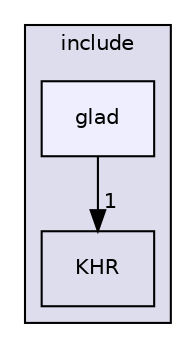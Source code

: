 digraph "include/glad" {
  compound=true
  node [ fontsize="10", fontname="Helvetica"];
  edge [ labelfontsize="10", labelfontname="Helvetica"];
  subgraph clusterdir_d44c64559bbebec7f509842c48db8b23 {
    graph [ bgcolor="#ddddee", pencolor="black", label="include" fontname="Helvetica", fontsize="10", URL="dir_d44c64559bbebec7f509842c48db8b23.html"]
  dir_f488c511561d1779081e43357a44a136 [shape=box label="KHR" URL="dir_f488c511561d1779081e43357a44a136.html"];
  dir_5ec8ef72743c4e49b4429155f183ef89 [shape=box, label="glad", style="filled", fillcolor="#eeeeff", pencolor="black", URL="dir_5ec8ef72743c4e49b4429155f183ef89.html"];
  }
  dir_5ec8ef72743c4e49b4429155f183ef89->dir_f488c511561d1779081e43357a44a136 [headlabel="1", labeldistance=1.5 headhref="dir_000006_000007.html"];
}
